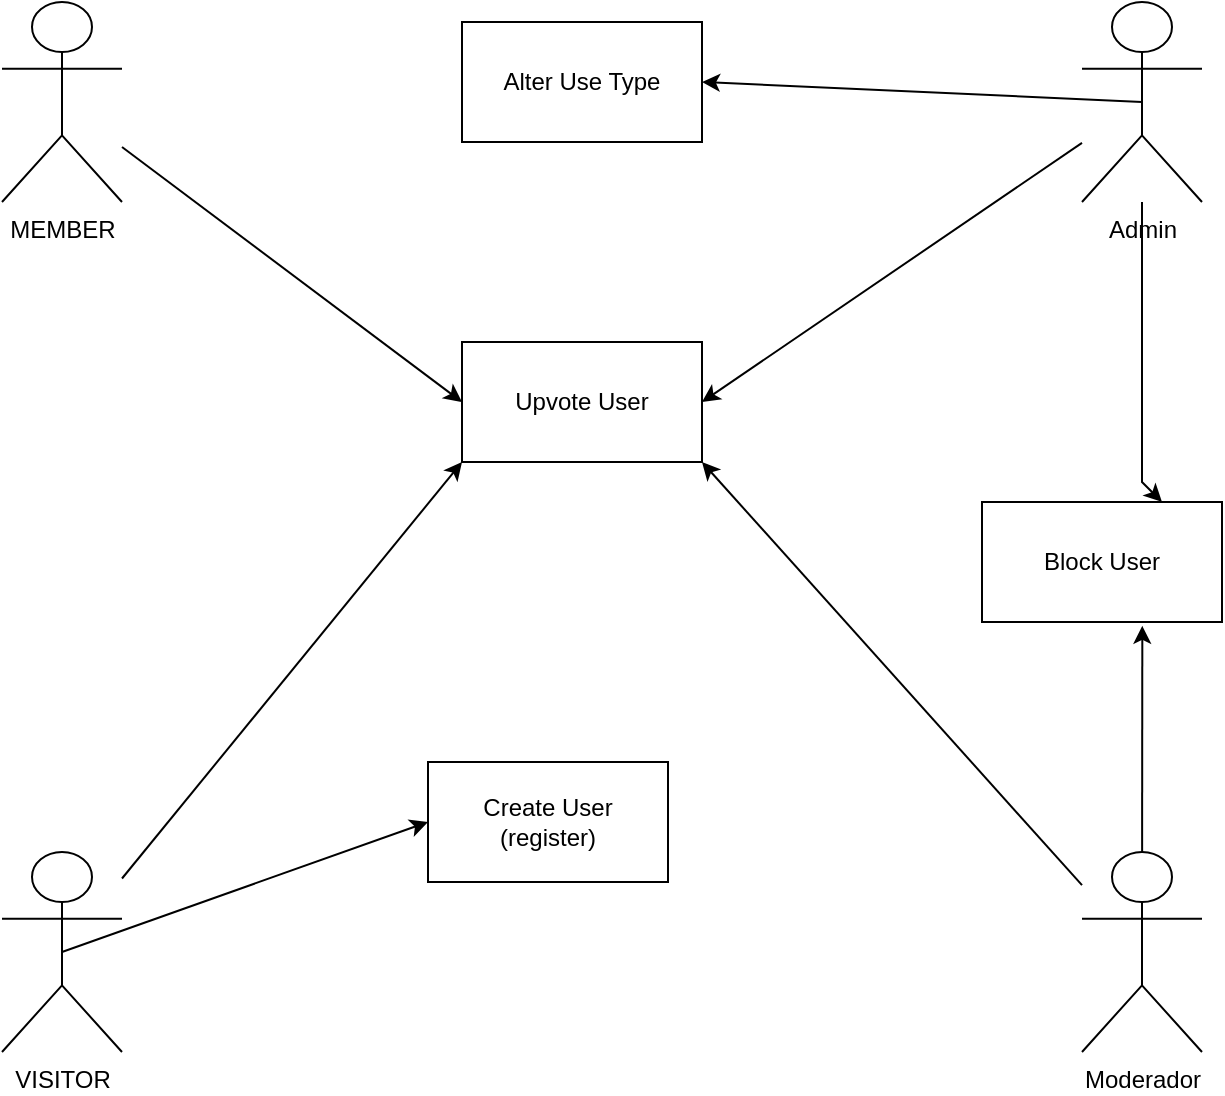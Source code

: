 <mxfile version="20.1.4" type="device"><diagram id="ubgfzNr0SRzZbQRXG5Dr" name="Página-1"><mxGraphModel dx="1391" dy="861" grid="1" gridSize="10" guides="1" tooltips="1" connect="1" arrows="1" fold="1" page="1" pageScale="1" pageWidth="827" pageHeight="1169" math="0" shadow="0"><root><mxCell id="0"/><mxCell id="1" parent="0"/><mxCell id="8D4Zt8UT6aBrkpFgD9ir-12" style="edgeStyle=none;rounded=0;orthogonalLoop=1;jettySize=auto;html=1;exitX=0.5;exitY=0.5;exitDx=0;exitDy=0;exitPerimeter=0;entryX=1;entryY=0.5;entryDx=0;entryDy=0;" edge="1" parent="1" source="8D4Zt8UT6aBrkpFgD9ir-1" target="8D4Zt8UT6aBrkpFgD9ir-11"><mxGeometry relative="1" as="geometry"/></mxCell><mxCell id="8D4Zt8UT6aBrkpFgD9ir-14" style="edgeStyle=none;rounded=0;orthogonalLoop=1;jettySize=auto;html=1;entryX=0.75;entryY=0;entryDx=0;entryDy=0;" edge="1" parent="1" source="8D4Zt8UT6aBrkpFgD9ir-1" target="8D4Zt8UT6aBrkpFgD9ir-13"><mxGeometry relative="1" as="geometry"><Array as="points"><mxPoint x="650" y="300"/></Array></mxGeometry></mxCell><mxCell id="8D4Zt8UT6aBrkpFgD9ir-19" style="edgeStyle=none;rounded=0;orthogonalLoop=1;jettySize=auto;html=1;entryX=1;entryY=0.5;entryDx=0;entryDy=0;" edge="1" parent="1" source="8D4Zt8UT6aBrkpFgD9ir-1" target="8D4Zt8UT6aBrkpFgD9ir-16"><mxGeometry relative="1" as="geometry"/></mxCell><mxCell id="8D4Zt8UT6aBrkpFgD9ir-1" value="Admin" style="shape=umlActor;verticalLabelPosition=bottom;verticalAlign=top;html=1;outlineConnect=0;" vertex="1" parent="1"><mxGeometry x="620" y="60" width="60" height="100" as="geometry"/></mxCell><mxCell id="8D4Zt8UT6aBrkpFgD9ir-15" style="edgeStyle=none;rounded=0;orthogonalLoop=1;jettySize=auto;html=1;entryX=0.668;entryY=1.032;entryDx=0;entryDy=0;entryPerimeter=0;" edge="1" parent="1" source="8D4Zt8UT6aBrkpFgD9ir-3" target="8D4Zt8UT6aBrkpFgD9ir-13"><mxGeometry relative="1" as="geometry"/></mxCell><mxCell id="8D4Zt8UT6aBrkpFgD9ir-20" style="edgeStyle=none;rounded=0;orthogonalLoop=1;jettySize=auto;html=1;entryX=1;entryY=1;entryDx=0;entryDy=0;" edge="1" parent="1" source="8D4Zt8UT6aBrkpFgD9ir-3" target="8D4Zt8UT6aBrkpFgD9ir-16"><mxGeometry relative="1" as="geometry"/></mxCell><mxCell id="8D4Zt8UT6aBrkpFgD9ir-3" value="Moderador" style="shape=umlActor;verticalLabelPosition=bottom;verticalAlign=top;html=1;outlineConnect=0;" vertex="1" parent="1"><mxGeometry x="620" y="485" width="60" height="100" as="geometry"/></mxCell><mxCell id="8D4Zt8UT6aBrkpFgD9ir-10" style="rounded=0;orthogonalLoop=1;jettySize=auto;html=1;exitX=0.5;exitY=0.5;exitDx=0;exitDy=0;exitPerimeter=0;entryX=0;entryY=0.5;entryDx=0;entryDy=0;" edge="1" parent="1" source="8D4Zt8UT6aBrkpFgD9ir-5" target="8D4Zt8UT6aBrkpFgD9ir-9"><mxGeometry relative="1" as="geometry"/></mxCell><mxCell id="8D4Zt8UT6aBrkpFgD9ir-18" style="edgeStyle=none;rounded=0;orthogonalLoop=1;jettySize=auto;html=1;entryX=0;entryY=1;entryDx=0;entryDy=0;" edge="1" parent="1" source="8D4Zt8UT6aBrkpFgD9ir-5" target="8D4Zt8UT6aBrkpFgD9ir-16"><mxGeometry relative="1" as="geometry"/></mxCell><mxCell id="8D4Zt8UT6aBrkpFgD9ir-5" value="VISITOR" style="shape=umlActor;verticalLabelPosition=bottom;verticalAlign=top;html=1;outlineConnect=0;" vertex="1" parent="1"><mxGeometry x="80" y="485" width="60" height="100" as="geometry"/></mxCell><mxCell id="8D4Zt8UT6aBrkpFgD9ir-17" style="edgeStyle=none;rounded=0;orthogonalLoop=1;jettySize=auto;html=1;entryX=0;entryY=0.5;entryDx=0;entryDy=0;" edge="1" parent="1" source="8D4Zt8UT6aBrkpFgD9ir-8" target="8D4Zt8UT6aBrkpFgD9ir-16"><mxGeometry relative="1" as="geometry"/></mxCell><mxCell id="8D4Zt8UT6aBrkpFgD9ir-8" value="MEMBER" style="shape=umlActor;verticalLabelPosition=bottom;verticalAlign=top;html=1;outlineConnect=0;" vertex="1" parent="1"><mxGeometry x="80" y="60" width="60" height="100" as="geometry"/></mxCell><mxCell id="8D4Zt8UT6aBrkpFgD9ir-9" value="Create User&lt;br&gt;(register)" style="rounded=0;whiteSpace=wrap;html=1;" vertex="1" parent="1"><mxGeometry x="293" y="440" width="120" height="60" as="geometry"/></mxCell><mxCell id="8D4Zt8UT6aBrkpFgD9ir-11" value="Alter Use Type" style="rounded=0;whiteSpace=wrap;html=1;" vertex="1" parent="1"><mxGeometry x="310" y="70" width="120" height="60" as="geometry"/></mxCell><mxCell id="8D4Zt8UT6aBrkpFgD9ir-13" value="Block User" style="rounded=0;whiteSpace=wrap;html=1;" vertex="1" parent="1"><mxGeometry x="570" y="310" width="120" height="60" as="geometry"/></mxCell><mxCell id="8D4Zt8UT6aBrkpFgD9ir-16" value="Upvote User" style="rounded=0;whiteSpace=wrap;html=1;" vertex="1" parent="1"><mxGeometry x="310" y="230" width="120" height="60" as="geometry"/></mxCell></root></mxGraphModel></diagram></mxfile>